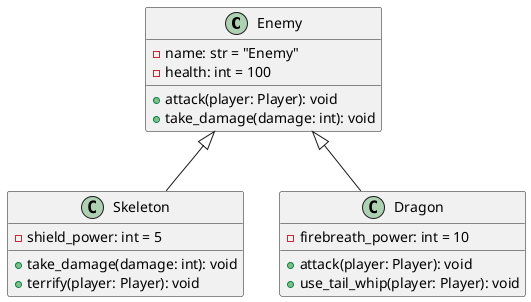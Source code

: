 @startuml

class Enemy{
    -name: str = "Enemy"
    -health: int = 100
    +attack(player: Player): void
    +take_damage(damage: int): void
}

class Skeleton{
    -shield_power: int = 5
    +take_damage(damage: int): void
    +terrify(player: Player): void
}

class Dragon{
    -firebreath_power: int = 10
    +attack(player: Player): void
    +use_tail_whip(player: Player): void
}

class Skeleton extends Enemy
class Dragon extends Enemy
@enduml